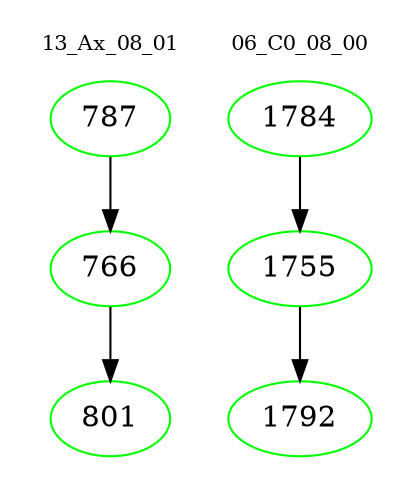 digraph{
subgraph cluster_0 {
color = white
label = "13_Ax_08_01";
fontsize=10;
T0_787 [label="787", color="green"]
T0_787 -> T0_766 [color="black"]
T0_766 [label="766", color="green"]
T0_766 -> T0_801 [color="black"]
T0_801 [label="801", color="green"]
}
subgraph cluster_1 {
color = white
label = "06_C0_08_00";
fontsize=10;
T1_1784 [label="1784", color="green"]
T1_1784 -> T1_1755 [color="black"]
T1_1755 [label="1755", color="green"]
T1_1755 -> T1_1792 [color="black"]
T1_1792 [label="1792", color="green"]
}
}
